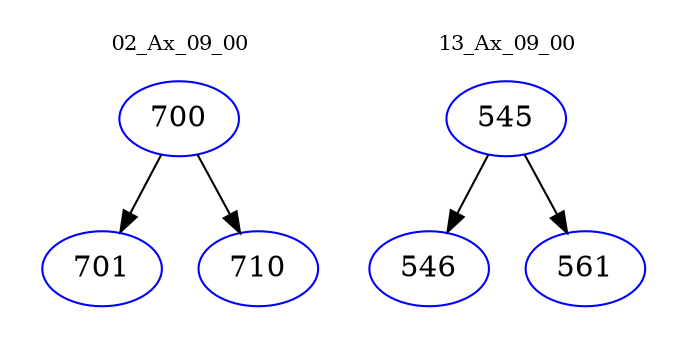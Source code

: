 digraph{
subgraph cluster_0 {
color = white
label = "02_Ax_09_00";
fontsize=10;
T0_700 [label="700", color="blue"]
T0_700 -> T0_701 [color="black"]
T0_701 [label="701", color="blue"]
T0_700 -> T0_710 [color="black"]
T0_710 [label="710", color="blue"]
}
subgraph cluster_1 {
color = white
label = "13_Ax_09_00";
fontsize=10;
T1_545 [label="545", color="blue"]
T1_545 -> T1_546 [color="black"]
T1_546 [label="546", color="blue"]
T1_545 -> T1_561 [color="black"]
T1_561 [label="561", color="blue"]
}
}
